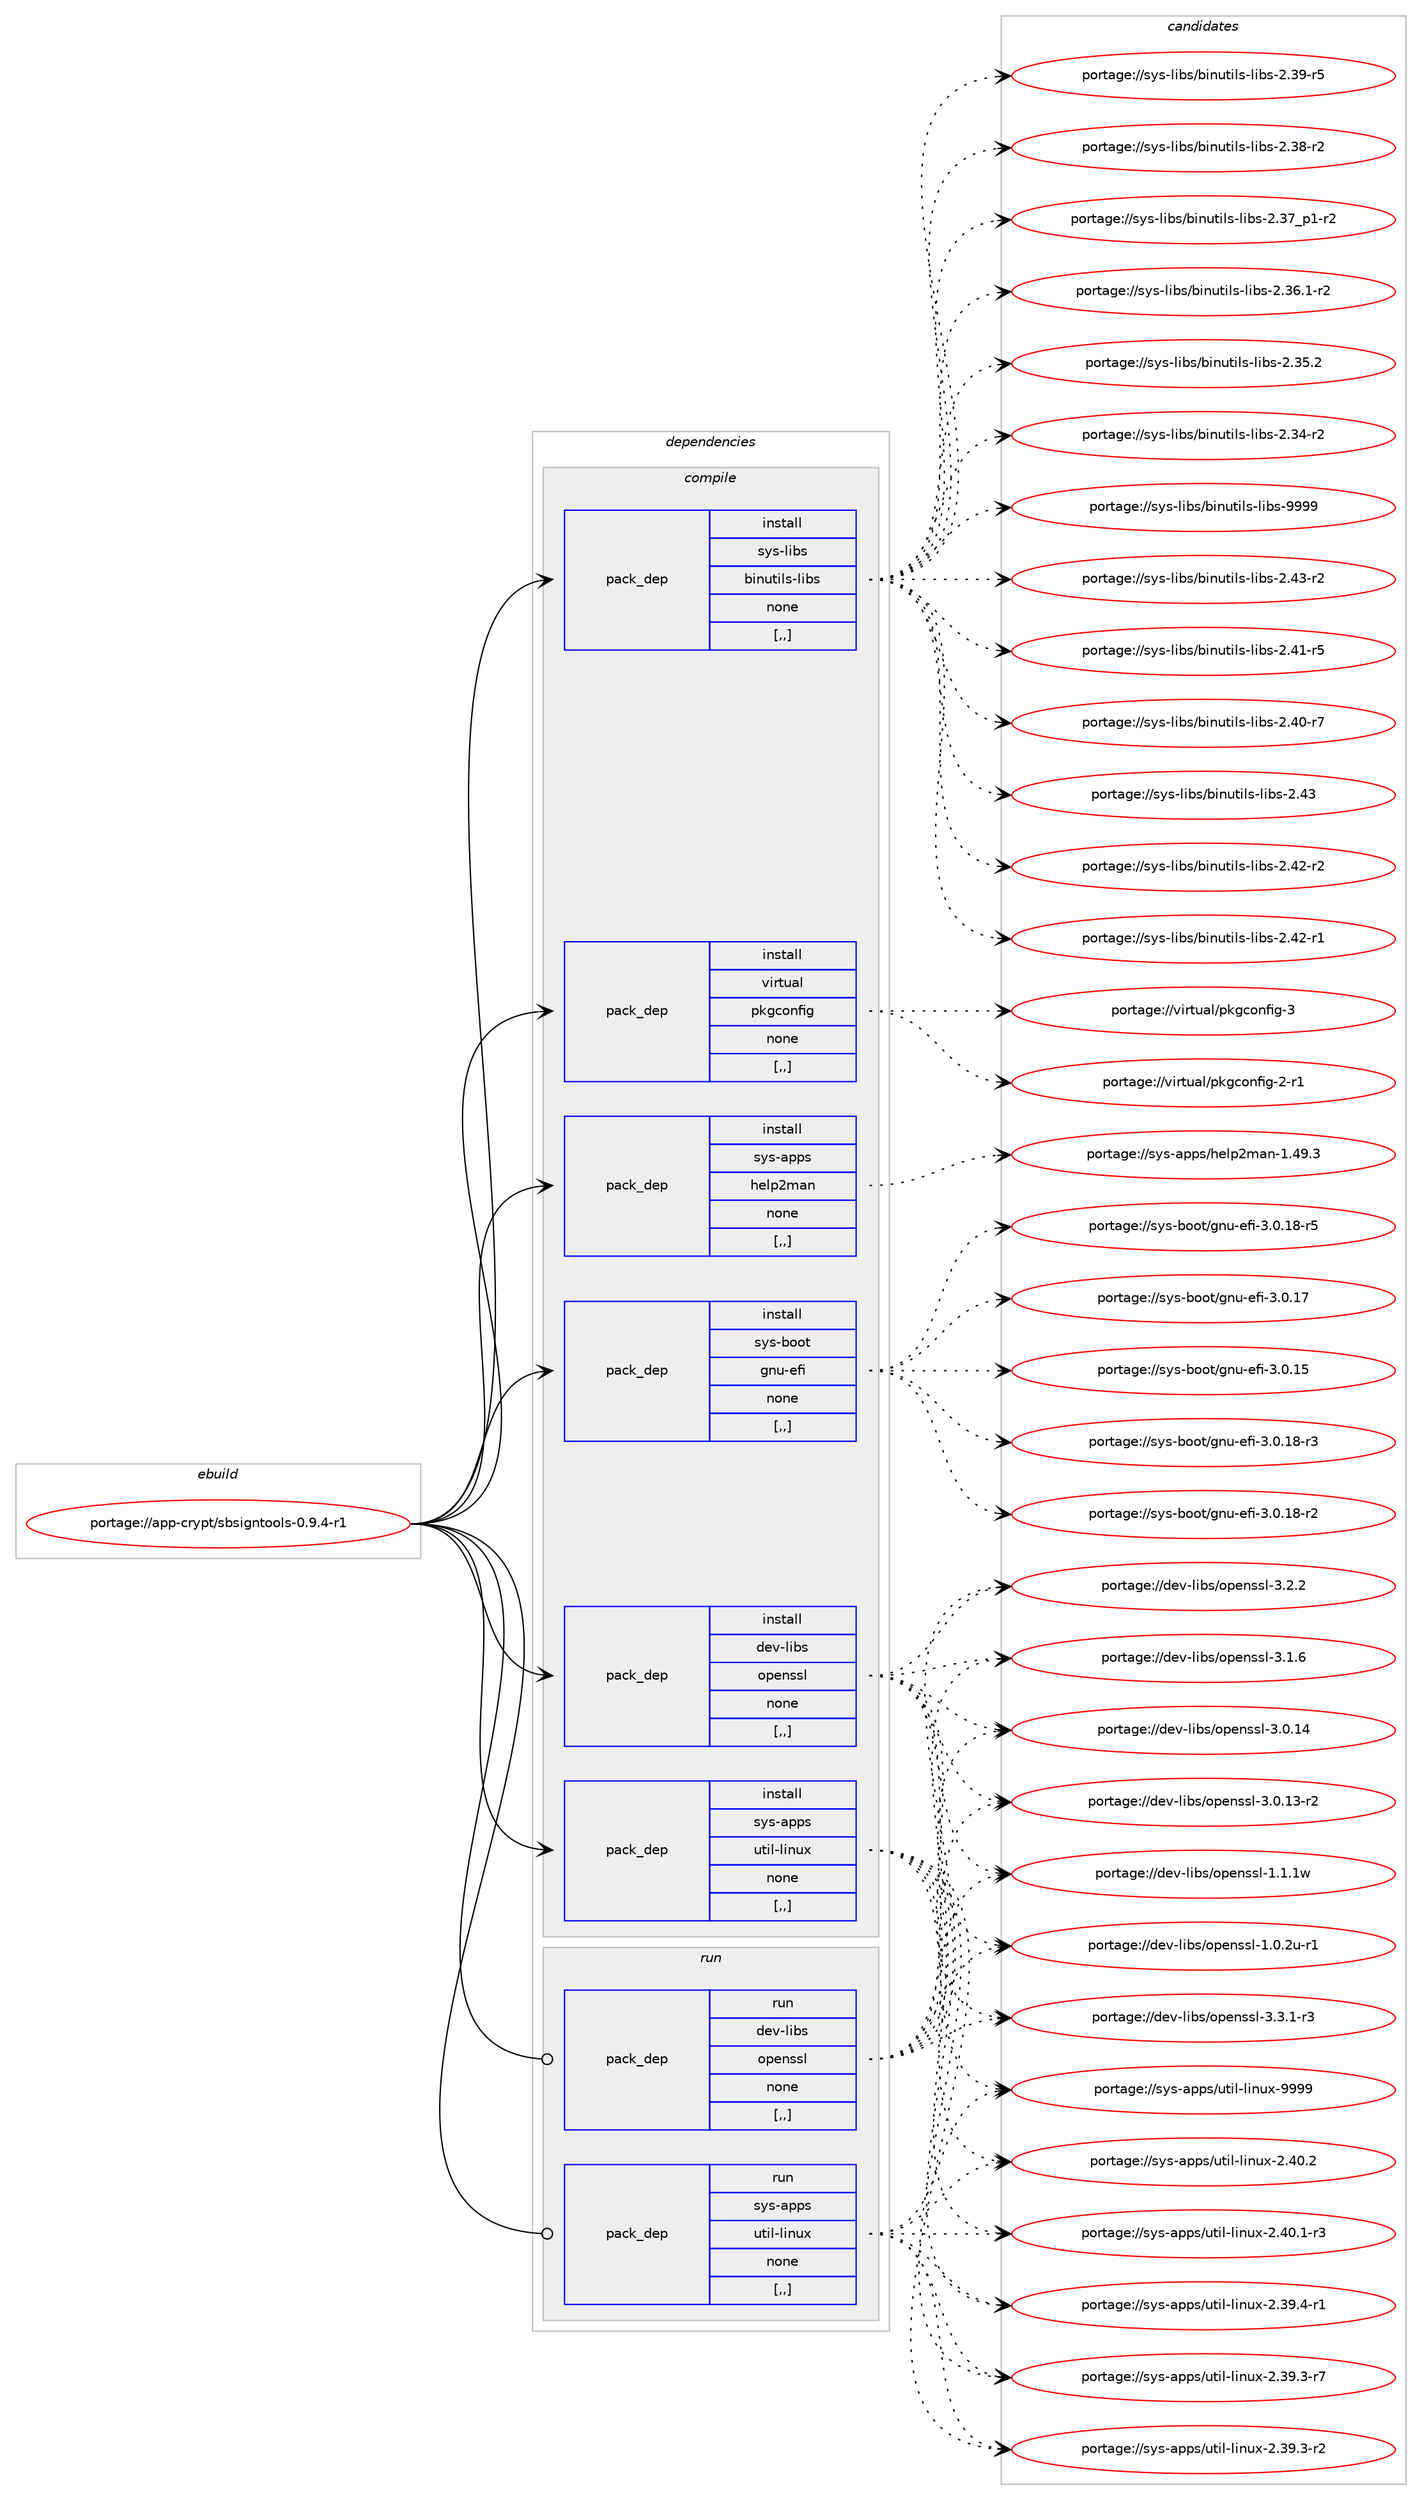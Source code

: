 digraph prolog {

# *************
# Graph options
# *************

newrank=true;
concentrate=true;
compound=true;
graph [rankdir=LR,fontname=Helvetica,fontsize=10,ranksep=1.5];#, ranksep=2.5, nodesep=0.2];
edge  [arrowhead=vee];
node  [fontname=Helvetica,fontsize=10];

# **********
# The ebuild
# **********

subgraph cluster_leftcol {
color=gray;
label=<<i>ebuild</i>>;
id [label="portage://app-crypt/sbsigntools-0.9.4-r1", color=red, width=4, href="../app-crypt/sbsigntools-0.9.4-r1.svg"];
}

# ****************
# The dependencies
# ****************

subgraph cluster_midcol {
color=gray;
label=<<i>dependencies</i>>;
subgraph cluster_compile {
fillcolor="#eeeeee";
style=filled;
label=<<i>compile</i>>;
subgraph pack370480 {
dependency507775 [label=<<TABLE BORDER="0" CELLBORDER="1" CELLSPACING="0" CELLPADDING="4" WIDTH="220"><TR><TD ROWSPAN="6" CELLPADDING="30">pack_dep</TD></TR><TR><TD WIDTH="110">install</TD></TR><TR><TD>dev-libs</TD></TR><TR><TD>openssl</TD></TR><TR><TD>none</TD></TR><TR><TD>[,,]</TD></TR></TABLE>>, shape=none, color=blue];
}
id:e -> dependency507775:w [weight=20,style="solid",arrowhead="vee"];
subgraph pack370481 {
dependency507776 [label=<<TABLE BORDER="0" CELLBORDER="1" CELLSPACING="0" CELLPADDING="4" WIDTH="220"><TR><TD ROWSPAN="6" CELLPADDING="30">pack_dep</TD></TR><TR><TD WIDTH="110">install</TD></TR><TR><TD>sys-apps</TD></TR><TR><TD>help2man</TD></TR><TR><TD>none</TD></TR><TR><TD>[,,]</TD></TR></TABLE>>, shape=none, color=blue];
}
id:e -> dependency507776:w [weight=20,style="solid",arrowhead="vee"];
subgraph pack370482 {
dependency507777 [label=<<TABLE BORDER="0" CELLBORDER="1" CELLSPACING="0" CELLPADDING="4" WIDTH="220"><TR><TD ROWSPAN="6" CELLPADDING="30">pack_dep</TD></TR><TR><TD WIDTH="110">install</TD></TR><TR><TD>sys-apps</TD></TR><TR><TD>util-linux</TD></TR><TR><TD>none</TD></TR><TR><TD>[,,]</TD></TR></TABLE>>, shape=none, color=blue];
}
id:e -> dependency507777:w [weight=20,style="solid",arrowhead="vee"];
subgraph pack370483 {
dependency507778 [label=<<TABLE BORDER="0" CELLBORDER="1" CELLSPACING="0" CELLPADDING="4" WIDTH="220"><TR><TD ROWSPAN="6" CELLPADDING="30">pack_dep</TD></TR><TR><TD WIDTH="110">install</TD></TR><TR><TD>sys-boot</TD></TR><TR><TD>gnu-efi</TD></TR><TR><TD>none</TD></TR><TR><TD>[,,]</TD></TR></TABLE>>, shape=none, color=blue];
}
id:e -> dependency507778:w [weight=20,style="solid",arrowhead="vee"];
subgraph pack370484 {
dependency507779 [label=<<TABLE BORDER="0" CELLBORDER="1" CELLSPACING="0" CELLPADDING="4" WIDTH="220"><TR><TD ROWSPAN="6" CELLPADDING="30">pack_dep</TD></TR><TR><TD WIDTH="110">install</TD></TR><TR><TD>sys-libs</TD></TR><TR><TD>binutils-libs</TD></TR><TR><TD>none</TD></TR><TR><TD>[,,]</TD></TR></TABLE>>, shape=none, color=blue];
}
id:e -> dependency507779:w [weight=20,style="solid",arrowhead="vee"];
subgraph pack370485 {
dependency507780 [label=<<TABLE BORDER="0" CELLBORDER="1" CELLSPACING="0" CELLPADDING="4" WIDTH="220"><TR><TD ROWSPAN="6" CELLPADDING="30">pack_dep</TD></TR><TR><TD WIDTH="110">install</TD></TR><TR><TD>virtual</TD></TR><TR><TD>pkgconfig</TD></TR><TR><TD>none</TD></TR><TR><TD>[,,]</TD></TR></TABLE>>, shape=none, color=blue];
}
id:e -> dependency507780:w [weight=20,style="solid",arrowhead="vee"];
}
subgraph cluster_compileandrun {
fillcolor="#eeeeee";
style=filled;
label=<<i>compile and run</i>>;
}
subgraph cluster_run {
fillcolor="#eeeeee";
style=filled;
label=<<i>run</i>>;
subgraph pack370486 {
dependency507781 [label=<<TABLE BORDER="0" CELLBORDER="1" CELLSPACING="0" CELLPADDING="4" WIDTH="220"><TR><TD ROWSPAN="6" CELLPADDING="30">pack_dep</TD></TR><TR><TD WIDTH="110">run</TD></TR><TR><TD>dev-libs</TD></TR><TR><TD>openssl</TD></TR><TR><TD>none</TD></TR><TR><TD>[,,]</TD></TR></TABLE>>, shape=none, color=blue];
}
id:e -> dependency507781:w [weight=20,style="solid",arrowhead="odot"];
subgraph pack370487 {
dependency507782 [label=<<TABLE BORDER="0" CELLBORDER="1" CELLSPACING="0" CELLPADDING="4" WIDTH="220"><TR><TD ROWSPAN="6" CELLPADDING="30">pack_dep</TD></TR><TR><TD WIDTH="110">run</TD></TR><TR><TD>sys-apps</TD></TR><TR><TD>util-linux</TD></TR><TR><TD>none</TD></TR><TR><TD>[,,]</TD></TR></TABLE>>, shape=none, color=blue];
}
id:e -> dependency507782:w [weight=20,style="solid",arrowhead="odot"];
}
}

# **************
# The candidates
# **************

subgraph cluster_choices {
rank=same;
color=gray;
label=<<i>candidates</i>>;

subgraph choice370480 {
color=black;
nodesep=1;
choice1001011184510810598115471111121011101151151084551465146494511451 [label="portage://dev-libs/openssl-3.3.1-r3", color=red, width=4,href="../dev-libs/openssl-3.3.1-r3.svg"];
choice100101118451081059811547111112101110115115108455146504650 [label="portage://dev-libs/openssl-3.2.2", color=red, width=4,href="../dev-libs/openssl-3.2.2.svg"];
choice100101118451081059811547111112101110115115108455146494654 [label="portage://dev-libs/openssl-3.1.6", color=red, width=4,href="../dev-libs/openssl-3.1.6.svg"];
choice10010111845108105981154711111210111011511510845514648464952 [label="portage://dev-libs/openssl-3.0.14", color=red, width=4,href="../dev-libs/openssl-3.0.14.svg"];
choice100101118451081059811547111112101110115115108455146484649514511450 [label="portage://dev-libs/openssl-3.0.13-r2", color=red, width=4,href="../dev-libs/openssl-3.0.13-r2.svg"];
choice100101118451081059811547111112101110115115108454946494649119 [label="portage://dev-libs/openssl-1.1.1w", color=red, width=4,href="../dev-libs/openssl-1.1.1w.svg"];
choice1001011184510810598115471111121011101151151084549464846501174511449 [label="portage://dev-libs/openssl-1.0.2u-r1", color=red, width=4,href="../dev-libs/openssl-1.0.2u-r1.svg"];
dependency507775:e -> choice1001011184510810598115471111121011101151151084551465146494511451:w [style=dotted,weight="100"];
dependency507775:e -> choice100101118451081059811547111112101110115115108455146504650:w [style=dotted,weight="100"];
dependency507775:e -> choice100101118451081059811547111112101110115115108455146494654:w [style=dotted,weight="100"];
dependency507775:e -> choice10010111845108105981154711111210111011511510845514648464952:w [style=dotted,weight="100"];
dependency507775:e -> choice100101118451081059811547111112101110115115108455146484649514511450:w [style=dotted,weight="100"];
dependency507775:e -> choice100101118451081059811547111112101110115115108454946494649119:w [style=dotted,weight="100"];
dependency507775:e -> choice1001011184510810598115471111121011101151151084549464846501174511449:w [style=dotted,weight="100"];
}
subgraph choice370481 {
color=black;
nodesep=1;
choice115121115459711211211547104101108112501099711045494652574651 [label="portage://sys-apps/help2man-1.49.3", color=red, width=4,href="../sys-apps/help2man-1.49.3.svg"];
dependency507776:e -> choice115121115459711211211547104101108112501099711045494652574651:w [style=dotted,weight="100"];
}
subgraph choice370482 {
color=black;
nodesep=1;
choice115121115459711211211547117116105108451081051101171204557575757 [label="portage://sys-apps/util-linux-9999", color=red, width=4,href="../sys-apps/util-linux-9999.svg"];
choice1151211154597112112115471171161051084510810511011712045504652484650 [label="portage://sys-apps/util-linux-2.40.2", color=red, width=4,href="../sys-apps/util-linux-2.40.2.svg"];
choice11512111545971121121154711711610510845108105110117120455046524846494511451 [label="portage://sys-apps/util-linux-2.40.1-r3", color=red, width=4,href="../sys-apps/util-linux-2.40.1-r3.svg"];
choice11512111545971121121154711711610510845108105110117120455046515746524511449 [label="portage://sys-apps/util-linux-2.39.4-r1", color=red, width=4,href="../sys-apps/util-linux-2.39.4-r1.svg"];
choice11512111545971121121154711711610510845108105110117120455046515746514511455 [label="portage://sys-apps/util-linux-2.39.3-r7", color=red, width=4,href="../sys-apps/util-linux-2.39.3-r7.svg"];
choice11512111545971121121154711711610510845108105110117120455046515746514511450 [label="portage://sys-apps/util-linux-2.39.3-r2", color=red, width=4,href="../sys-apps/util-linux-2.39.3-r2.svg"];
dependency507777:e -> choice115121115459711211211547117116105108451081051101171204557575757:w [style=dotted,weight="100"];
dependency507777:e -> choice1151211154597112112115471171161051084510810511011712045504652484650:w [style=dotted,weight="100"];
dependency507777:e -> choice11512111545971121121154711711610510845108105110117120455046524846494511451:w [style=dotted,weight="100"];
dependency507777:e -> choice11512111545971121121154711711610510845108105110117120455046515746524511449:w [style=dotted,weight="100"];
dependency507777:e -> choice11512111545971121121154711711610510845108105110117120455046515746514511455:w [style=dotted,weight="100"];
dependency507777:e -> choice11512111545971121121154711711610510845108105110117120455046515746514511450:w [style=dotted,weight="100"];
}
subgraph choice370483 {
color=black;
nodesep=1;
choice11512111545981111111164710311011745101102105455146484649564511453 [label="portage://sys-boot/gnu-efi-3.0.18-r5", color=red, width=4,href="../sys-boot/gnu-efi-3.0.18-r5.svg"];
choice11512111545981111111164710311011745101102105455146484649564511451 [label="portage://sys-boot/gnu-efi-3.0.18-r3", color=red, width=4,href="../sys-boot/gnu-efi-3.0.18-r3.svg"];
choice11512111545981111111164710311011745101102105455146484649564511450 [label="portage://sys-boot/gnu-efi-3.0.18-r2", color=red, width=4,href="../sys-boot/gnu-efi-3.0.18-r2.svg"];
choice1151211154598111111116471031101174510110210545514648464955 [label="portage://sys-boot/gnu-efi-3.0.17", color=red, width=4,href="../sys-boot/gnu-efi-3.0.17.svg"];
choice1151211154598111111116471031101174510110210545514648464953 [label="portage://sys-boot/gnu-efi-3.0.15", color=red, width=4,href="../sys-boot/gnu-efi-3.0.15.svg"];
dependency507778:e -> choice11512111545981111111164710311011745101102105455146484649564511453:w [style=dotted,weight="100"];
dependency507778:e -> choice11512111545981111111164710311011745101102105455146484649564511451:w [style=dotted,weight="100"];
dependency507778:e -> choice11512111545981111111164710311011745101102105455146484649564511450:w [style=dotted,weight="100"];
dependency507778:e -> choice1151211154598111111116471031101174510110210545514648464955:w [style=dotted,weight="100"];
dependency507778:e -> choice1151211154598111111116471031101174510110210545514648464953:w [style=dotted,weight="100"];
}
subgraph choice370484 {
color=black;
nodesep=1;
choice1151211154510810598115479810511011711610510811545108105981154557575757 [label="portage://sys-libs/binutils-libs-9999", color=red, width=4,href="../sys-libs/binutils-libs-9999.svg"];
choice11512111545108105981154798105110117116105108115451081059811545504652514511450 [label="portage://sys-libs/binutils-libs-2.43-r2", color=red, width=4,href="../sys-libs/binutils-libs-2.43-r2.svg"];
choice1151211154510810598115479810511011711610510811545108105981154550465251 [label="portage://sys-libs/binutils-libs-2.43", color=red, width=4,href="../sys-libs/binutils-libs-2.43.svg"];
choice11512111545108105981154798105110117116105108115451081059811545504652504511450 [label="portage://sys-libs/binutils-libs-2.42-r2", color=red, width=4,href="../sys-libs/binutils-libs-2.42-r2.svg"];
choice11512111545108105981154798105110117116105108115451081059811545504652504511449 [label="portage://sys-libs/binutils-libs-2.42-r1", color=red, width=4,href="../sys-libs/binutils-libs-2.42-r1.svg"];
choice11512111545108105981154798105110117116105108115451081059811545504652494511453 [label="portage://sys-libs/binutils-libs-2.41-r5", color=red, width=4,href="../sys-libs/binutils-libs-2.41-r5.svg"];
choice11512111545108105981154798105110117116105108115451081059811545504652484511455 [label="portage://sys-libs/binutils-libs-2.40-r7", color=red, width=4,href="../sys-libs/binutils-libs-2.40-r7.svg"];
choice11512111545108105981154798105110117116105108115451081059811545504651574511453 [label="portage://sys-libs/binutils-libs-2.39-r5", color=red, width=4,href="../sys-libs/binutils-libs-2.39-r5.svg"];
choice11512111545108105981154798105110117116105108115451081059811545504651564511450 [label="portage://sys-libs/binutils-libs-2.38-r2", color=red, width=4,href="../sys-libs/binutils-libs-2.38-r2.svg"];
choice115121115451081059811547981051101171161051081154510810598115455046515595112494511450 [label="portage://sys-libs/binutils-libs-2.37_p1-r2", color=red, width=4,href="../sys-libs/binutils-libs-2.37_p1-r2.svg"];
choice115121115451081059811547981051101171161051081154510810598115455046515446494511450 [label="portage://sys-libs/binutils-libs-2.36.1-r2", color=red, width=4,href="../sys-libs/binutils-libs-2.36.1-r2.svg"];
choice11512111545108105981154798105110117116105108115451081059811545504651534650 [label="portage://sys-libs/binutils-libs-2.35.2", color=red, width=4,href="../sys-libs/binutils-libs-2.35.2.svg"];
choice11512111545108105981154798105110117116105108115451081059811545504651524511450 [label="portage://sys-libs/binutils-libs-2.34-r2", color=red, width=4,href="../sys-libs/binutils-libs-2.34-r2.svg"];
dependency507779:e -> choice1151211154510810598115479810511011711610510811545108105981154557575757:w [style=dotted,weight="100"];
dependency507779:e -> choice11512111545108105981154798105110117116105108115451081059811545504652514511450:w [style=dotted,weight="100"];
dependency507779:e -> choice1151211154510810598115479810511011711610510811545108105981154550465251:w [style=dotted,weight="100"];
dependency507779:e -> choice11512111545108105981154798105110117116105108115451081059811545504652504511450:w [style=dotted,weight="100"];
dependency507779:e -> choice11512111545108105981154798105110117116105108115451081059811545504652504511449:w [style=dotted,weight="100"];
dependency507779:e -> choice11512111545108105981154798105110117116105108115451081059811545504652494511453:w [style=dotted,weight="100"];
dependency507779:e -> choice11512111545108105981154798105110117116105108115451081059811545504652484511455:w [style=dotted,weight="100"];
dependency507779:e -> choice11512111545108105981154798105110117116105108115451081059811545504651574511453:w [style=dotted,weight="100"];
dependency507779:e -> choice11512111545108105981154798105110117116105108115451081059811545504651564511450:w [style=dotted,weight="100"];
dependency507779:e -> choice115121115451081059811547981051101171161051081154510810598115455046515595112494511450:w [style=dotted,weight="100"];
dependency507779:e -> choice115121115451081059811547981051101171161051081154510810598115455046515446494511450:w [style=dotted,weight="100"];
dependency507779:e -> choice11512111545108105981154798105110117116105108115451081059811545504651534650:w [style=dotted,weight="100"];
dependency507779:e -> choice11512111545108105981154798105110117116105108115451081059811545504651524511450:w [style=dotted,weight="100"];
}
subgraph choice370485 {
color=black;
nodesep=1;
choice1181051141161179710847112107103991111101021051034551 [label="portage://virtual/pkgconfig-3", color=red, width=4,href="../virtual/pkgconfig-3.svg"];
choice11810511411611797108471121071039911111010210510345504511449 [label="portage://virtual/pkgconfig-2-r1", color=red, width=4,href="../virtual/pkgconfig-2-r1.svg"];
dependency507780:e -> choice1181051141161179710847112107103991111101021051034551:w [style=dotted,weight="100"];
dependency507780:e -> choice11810511411611797108471121071039911111010210510345504511449:w [style=dotted,weight="100"];
}
subgraph choice370486 {
color=black;
nodesep=1;
choice1001011184510810598115471111121011101151151084551465146494511451 [label="portage://dev-libs/openssl-3.3.1-r3", color=red, width=4,href="../dev-libs/openssl-3.3.1-r3.svg"];
choice100101118451081059811547111112101110115115108455146504650 [label="portage://dev-libs/openssl-3.2.2", color=red, width=4,href="../dev-libs/openssl-3.2.2.svg"];
choice100101118451081059811547111112101110115115108455146494654 [label="portage://dev-libs/openssl-3.1.6", color=red, width=4,href="../dev-libs/openssl-3.1.6.svg"];
choice10010111845108105981154711111210111011511510845514648464952 [label="portage://dev-libs/openssl-3.0.14", color=red, width=4,href="../dev-libs/openssl-3.0.14.svg"];
choice100101118451081059811547111112101110115115108455146484649514511450 [label="portage://dev-libs/openssl-3.0.13-r2", color=red, width=4,href="../dev-libs/openssl-3.0.13-r2.svg"];
choice100101118451081059811547111112101110115115108454946494649119 [label="portage://dev-libs/openssl-1.1.1w", color=red, width=4,href="../dev-libs/openssl-1.1.1w.svg"];
choice1001011184510810598115471111121011101151151084549464846501174511449 [label="portage://dev-libs/openssl-1.0.2u-r1", color=red, width=4,href="../dev-libs/openssl-1.0.2u-r1.svg"];
dependency507781:e -> choice1001011184510810598115471111121011101151151084551465146494511451:w [style=dotted,weight="100"];
dependency507781:e -> choice100101118451081059811547111112101110115115108455146504650:w [style=dotted,weight="100"];
dependency507781:e -> choice100101118451081059811547111112101110115115108455146494654:w [style=dotted,weight="100"];
dependency507781:e -> choice10010111845108105981154711111210111011511510845514648464952:w [style=dotted,weight="100"];
dependency507781:e -> choice100101118451081059811547111112101110115115108455146484649514511450:w [style=dotted,weight="100"];
dependency507781:e -> choice100101118451081059811547111112101110115115108454946494649119:w [style=dotted,weight="100"];
dependency507781:e -> choice1001011184510810598115471111121011101151151084549464846501174511449:w [style=dotted,weight="100"];
}
subgraph choice370487 {
color=black;
nodesep=1;
choice115121115459711211211547117116105108451081051101171204557575757 [label="portage://sys-apps/util-linux-9999", color=red, width=4,href="../sys-apps/util-linux-9999.svg"];
choice1151211154597112112115471171161051084510810511011712045504652484650 [label="portage://sys-apps/util-linux-2.40.2", color=red, width=4,href="../sys-apps/util-linux-2.40.2.svg"];
choice11512111545971121121154711711610510845108105110117120455046524846494511451 [label="portage://sys-apps/util-linux-2.40.1-r3", color=red, width=4,href="../sys-apps/util-linux-2.40.1-r3.svg"];
choice11512111545971121121154711711610510845108105110117120455046515746524511449 [label="portage://sys-apps/util-linux-2.39.4-r1", color=red, width=4,href="../sys-apps/util-linux-2.39.4-r1.svg"];
choice11512111545971121121154711711610510845108105110117120455046515746514511455 [label="portage://sys-apps/util-linux-2.39.3-r7", color=red, width=4,href="../sys-apps/util-linux-2.39.3-r7.svg"];
choice11512111545971121121154711711610510845108105110117120455046515746514511450 [label="portage://sys-apps/util-linux-2.39.3-r2", color=red, width=4,href="../sys-apps/util-linux-2.39.3-r2.svg"];
dependency507782:e -> choice115121115459711211211547117116105108451081051101171204557575757:w [style=dotted,weight="100"];
dependency507782:e -> choice1151211154597112112115471171161051084510810511011712045504652484650:w [style=dotted,weight="100"];
dependency507782:e -> choice11512111545971121121154711711610510845108105110117120455046524846494511451:w [style=dotted,weight="100"];
dependency507782:e -> choice11512111545971121121154711711610510845108105110117120455046515746524511449:w [style=dotted,weight="100"];
dependency507782:e -> choice11512111545971121121154711711610510845108105110117120455046515746514511455:w [style=dotted,weight="100"];
dependency507782:e -> choice11512111545971121121154711711610510845108105110117120455046515746514511450:w [style=dotted,weight="100"];
}
}

}
